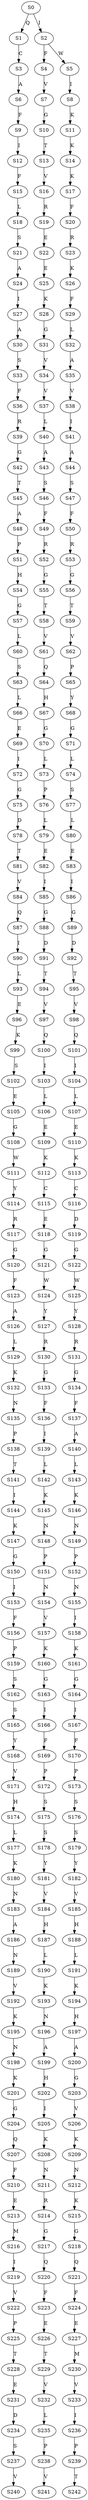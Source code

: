 strict digraph  {
	S0 -> S1 [ label = Q ];
	S0 -> S2 [ label = I ];
	S1 -> S3 [ label = C ];
	S2 -> S4 [ label = F ];
	S2 -> S5 [ label = W ];
	S3 -> S6 [ label = A ];
	S4 -> S7 [ label = V ];
	S5 -> S8 [ label = I ];
	S6 -> S9 [ label = F ];
	S7 -> S10 [ label = G ];
	S8 -> S11 [ label = K ];
	S9 -> S12 [ label = I ];
	S10 -> S13 [ label = T ];
	S11 -> S14 [ label = K ];
	S12 -> S15 [ label = F ];
	S13 -> S16 [ label = V ];
	S14 -> S17 [ label = K ];
	S15 -> S18 [ label = L ];
	S16 -> S19 [ label = R ];
	S17 -> S20 [ label = F ];
	S18 -> S21 [ label = S ];
	S19 -> S22 [ label = E ];
	S20 -> S23 [ label = R ];
	S21 -> S24 [ label = A ];
	S22 -> S25 [ label = E ];
	S23 -> S26 [ label = K ];
	S24 -> S27 [ label = I ];
	S25 -> S28 [ label = K ];
	S26 -> S29 [ label = F ];
	S27 -> S30 [ label = A ];
	S28 -> S31 [ label = G ];
	S29 -> S32 [ label = L ];
	S30 -> S33 [ label = S ];
	S31 -> S34 [ label = V ];
	S32 -> S35 [ label = A ];
	S33 -> S36 [ label = F ];
	S34 -> S37 [ label = V ];
	S35 -> S38 [ label = V ];
	S36 -> S39 [ label = R ];
	S37 -> S40 [ label = L ];
	S38 -> S41 [ label = I ];
	S39 -> S42 [ label = G ];
	S40 -> S43 [ label = A ];
	S41 -> S44 [ label = A ];
	S42 -> S45 [ label = T ];
	S43 -> S46 [ label = S ];
	S44 -> S47 [ label = S ];
	S45 -> S48 [ label = A ];
	S46 -> S49 [ label = F ];
	S47 -> S50 [ label = F ];
	S48 -> S51 [ label = P ];
	S49 -> S52 [ label = R ];
	S50 -> S53 [ label = R ];
	S51 -> S54 [ label = H ];
	S52 -> S55 [ label = G ];
	S53 -> S56 [ label = G ];
	S54 -> S57 [ label = G ];
	S55 -> S58 [ label = T ];
	S56 -> S59 [ label = T ];
	S57 -> S60 [ label = L ];
	S58 -> S61 [ label = V ];
	S59 -> S62 [ label = V ];
	S60 -> S63 [ label = S ];
	S61 -> S64 [ label = Q ];
	S62 -> S65 [ label = P ];
	S63 -> S66 [ label = L ];
	S64 -> S67 [ label = H ];
	S65 -> S68 [ label = Y ];
	S66 -> S69 [ label = E ];
	S67 -> S70 [ label = G ];
	S68 -> S71 [ label = G ];
	S69 -> S72 [ label = I ];
	S70 -> S73 [ label = L ];
	S71 -> S74 [ label = L ];
	S72 -> S75 [ label = G ];
	S73 -> S76 [ label = P ];
	S74 -> S77 [ label = S ];
	S75 -> S78 [ label = D ];
	S76 -> S79 [ label = L ];
	S77 -> S80 [ label = L ];
	S78 -> S81 [ label = T ];
	S79 -> S82 [ label = E ];
	S80 -> S83 [ label = E ];
	S81 -> S84 [ label = V ];
	S82 -> S85 [ label = I ];
	S83 -> S86 [ label = I ];
	S84 -> S87 [ label = Q ];
	S85 -> S88 [ label = G ];
	S86 -> S89 [ label = G ];
	S87 -> S90 [ label = I ];
	S88 -> S91 [ label = D ];
	S89 -> S92 [ label = D ];
	S90 -> S93 [ label = L ];
	S91 -> S94 [ label = T ];
	S92 -> S95 [ label = T ];
	S93 -> S96 [ label = E ];
	S94 -> S97 [ label = V ];
	S95 -> S98 [ label = V ];
	S96 -> S99 [ label = K ];
	S97 -> S100 [ label = Q ];
	S98 -> S101 [ label = Q ];
	S99 -> S102 [ label = S ];
	S100 -> S103 [ label = I ];
	S101 -> S104 [ label = I ];
	S102 -> S105 [ label = E ];
	S103 -> S106 [ label = L ];
	S104 -> S107 [ label = L ];
	S105 -> S108 [ label = G ];
	S106 -> S109 [ label = E ];
	S107 -> S110 [ label = E ];
	S108 -> S111 [ label = W ];
	S109 -> S112 [ label = K ];
	S110 -> S113 [ label = K ];
	S111 -> S114 [ label = Y ];
	S112 -> S115 [ label = C ];
	S113 -> S116 [ label = C ];
	S114 -> S117 [ label = R ];
	S115 -> S118 [ label = E ];
	S116 -> S119 [ label = D ];
	S117 -> S120 [ label = G ];
	S118 -> S121 [ label = G ];
	S119 -> S122 [ label = G ];
	S120 -> S123 [ label = F ];
	S121 -> S124 [ label = W ];
	S122 -> S125 [ label = W ];
	S123 -> S126 [ label = A ];
	S124 -> S127 [ label = Y ];
	S125 -> S128 [ label = Y ];
	S126 -> S129 [ label = L ];
	S127 -> S130 [ label = R ];
	S128 -> S131 [ label = R ];
	S129 -> S132 [ label = K ];
	S130 -> S133 [ label = G ];
	S131 -> S134 [ label = G ];
	S132 -> S135 [ label = N ];
	S133 -> S136 [ label = F ];
	S134 -> S137 [ label = F ];
	S135 -> S138 [ label = P ];
	S136 -> S139 [ label = I ];
	S137 -> S140 [ label = A ];
	S138 -> S141 [ label = T ];
	S139 -> S142 [ label = L ];
	S140 -> S143 [ label = L ];
	S141 -> S144 [ label = I ];
	S142 -> S145 [ label = K ];
	S143 -> S146 [ label = K ];
	S144 -> S147 [ label = K ];
	S145 -> S148 [ label = N ];
	S146 -> S149 [ label = N ];
	S147 -> S150 [ label = G ];
	S148 -> S151 [ label = P ];
	S149 -> S152 [ label = P ];
	S150 -> S153 [ label = I ];
	S151 -> S154 [ label = N ];
	S152 -> S155 [ label = N ];
	S153 -> S156 [ label = F ];
	S154 -> S157 [ label = V ];
	S155 -> S158 [ label = I ];
	S156 -> S159 [ label = P ];
	S157 -> S160 [ label = K ];
	S158 -> S161 [ label = K ];
	S159 -> S162 [ label = S ];
	S160 -> S163 [ label = G ];
	S161 -> S164 [ label = G ];
	S162 -> S165 [ label = S ];
	S163 -> S166 [ label = I ];
	S164 -> S167 [ label = I ];
	S165 -> S168 [ label = Y ];
	S166 -> S169 [ label = F ];
	S167 -> S170 [ label = F ];
	S168 -> S171 [ label = V ];
	S169 -> S172 [ label = P ];
	S170 -> S173 [ label = P ];
	S171 -> S174 [ label = H ];
	S172 -> S175 [ label = S ];
	S173 -> S176 [ label = S ];
	S174 -> S177 [ label = L ];
	S175 -> S178 [ label = S ];
	S176 -> S179 [ label = S ];
	S177 -> S180 [ label = K ];
	S178 -> S181 [ label = Y ];
	S179 -> S182 [ label = Y ];
	S180 -> S183 [ label = N ];
	S181 -> S184 [ label = V ];
	S182 -> S185 [ label = V ];
	S183 -> S186 [ label = A ];
	S184 -> S187 [ label = H ];
	S185 -> S188 [ label = H ];
	S186 -> S189 [ label = N ];
	S187 -> S190 [ label = L ];
	S188 -> S191 [ label = L ];
	S189 -> S192 [ label = V ];
	S190 -> S193 [ label = K ];
	S191 -> S194 [ label = K ];
	S192 -> S195 [ label = K ];
	S193 -> S196 [ label = N ];
	S194 -> S197 [ label = H ];
	S195 -> S198 [ label = N ];
	S196 -> S199 [ label = A ];
	S197 -> S200 [ label = A ];
	S198 -> S201 [ label = K ];
	S199 -> S202 [ label = H ];
	S200 -> S203 [ label = G ];
	S201 -> S204 [ label = G ];
	S202 -> S205 [ label = I ];
	S203 -> S206 [ label = V ];
	S204 -> S207 [ label = Q ];
	S205 -> S208 [ label = K ];
	S206 -> S209 [ label = K ];
	S207 -> S210 [ label = F ];
	S208 -> S211 [ label = N ];
	S209 -> S212 [ label = N ];
	S210 -> S213 [ label = E ];
	S211 -> S214 [ label = R ];
	S212 -> S215 [ label = K ];
	S213 -> S216 [ label = M ];
	S214 -> S217 [ label = G ];
	S215 -> S218 [ label = G ];
	S216 -> S219 [ label = I ];
	S217 -> S220 [ label = Q ];
	S218 -> S221 [ label = Q ];
	S219 -> S222 [ label = V ];
	S220 -> S223 [ label = F ];
	S221 -> S224 [ label = F ];
	S222 -> S225 [ label = P ];
	S223 -> S226 [ label = E ];
	S224 -> S227 [ label = E ];
	S225 -> S228 [ label = T ];
	S226 -> S229 [ label = T ];
	S227 -> S230 [ label = M ];
	S228 -> S231 [ label = E ];
	S229 -> S232 [ label = V ];
	S230 -> S233 [ label = V ];
	S231 -> S234 [ label = D ];
	S232 -> S235 [ label = L ];
	S233 -> S236 [ label = I ];
	S234 -> S237 [ label = S ];
	S235 -> S238 [ label = P ];
	S236 -> S239 [ label = P ];
	S237 -> S240 [ label = V ];
	S238 -> S241 [ label = V ];
	S239 -> S242 [ label = T ];
}
